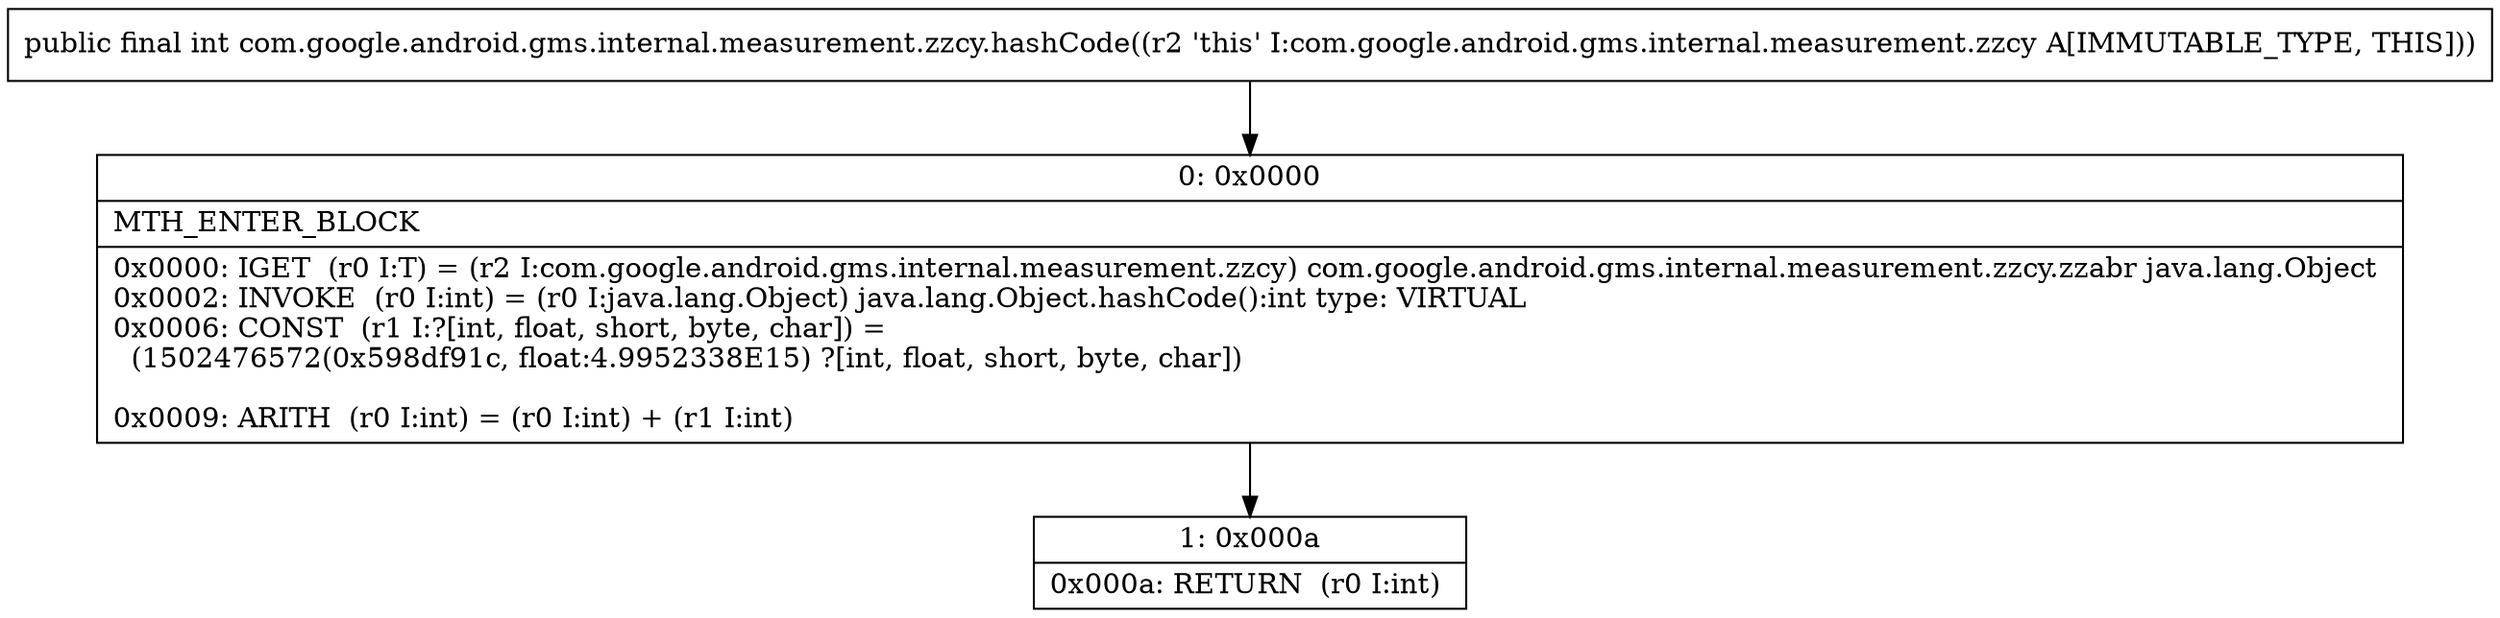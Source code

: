 digraph "CFG forcom.google.android.gms.internal.measurement.zzcy.hashCode()I" {
Node_0 [shape=record,label="{0\:\ 0x0000|MTH_ENTER_BLOCK\l|0x0000: IGET  (r0 I:T) = (r2 I:com.google.android.gms.internal.measurement.zzcy) com.google.android.gms.internal.measurement.zzcy.zzabr java.lang.Object \l0x0002: INVOKE  (r0 I:int) = (r0 I:java.lang.Object) java.lang.Object.hashCode():int type: VIRTUAL \l0x0006: CONST  (r1 I:?[int, float, short, byte, char]) = \l  (1502476572(0x598df91c, float:4.9952338E15) ?[int, float, short, byte, char])\l \l0x0009: ARITH  (r0 I:int) = (r0 I:int) + (r1 I:int) \l}"];
Node_1 [shape=record,label="{1\:\ 0x000a|0x000a: RETURN  (r0 I:int) \l}"];
MethodNode[shape=record,label="{public final int com.google.android.gms.internal.measurement.zzcy.hashCode((r2 'this' I:com.google.android.gms.internal.measurement.zzcy A[IMMUTABLE_TYPE, THIS])) }"];
MethodNode -> Node_0;
Node_0 -> Node_1;
}

